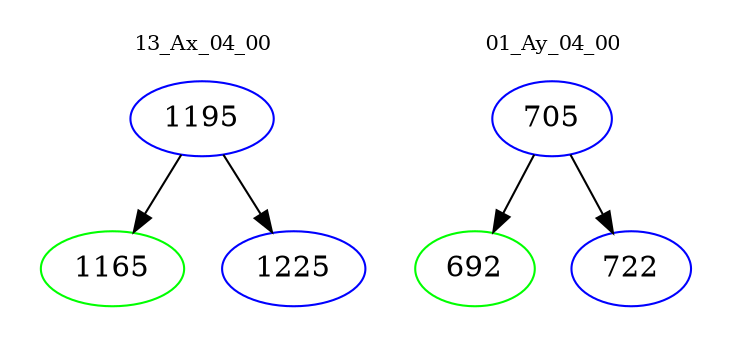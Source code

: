 digraph{
subgraph cluster_0 {
color = white
label = "13_Ax_04_00";
fontsize=10;
T0_1195 [label="1195", color="blue"]
T0_1195 -> T0_1165 [color="black"]
T0_1165 [label="1165", color="green"]
T0_1195 -> T0_1225 [color="black"]
T0_1225 [label="1225", color="blue"]
}
subgraph cluster_1 {
color = white
label = "01_Ay_04_00";
fontsize=10;
T1_705 [label="705", color="blue"]
T1_705 -> T1_692 [color="black"]
T1_692 [label="692", color="green"]
T1_705 -> T1_722 [color="black"]
T1_722 [label="722", color="blue"]
}
}

